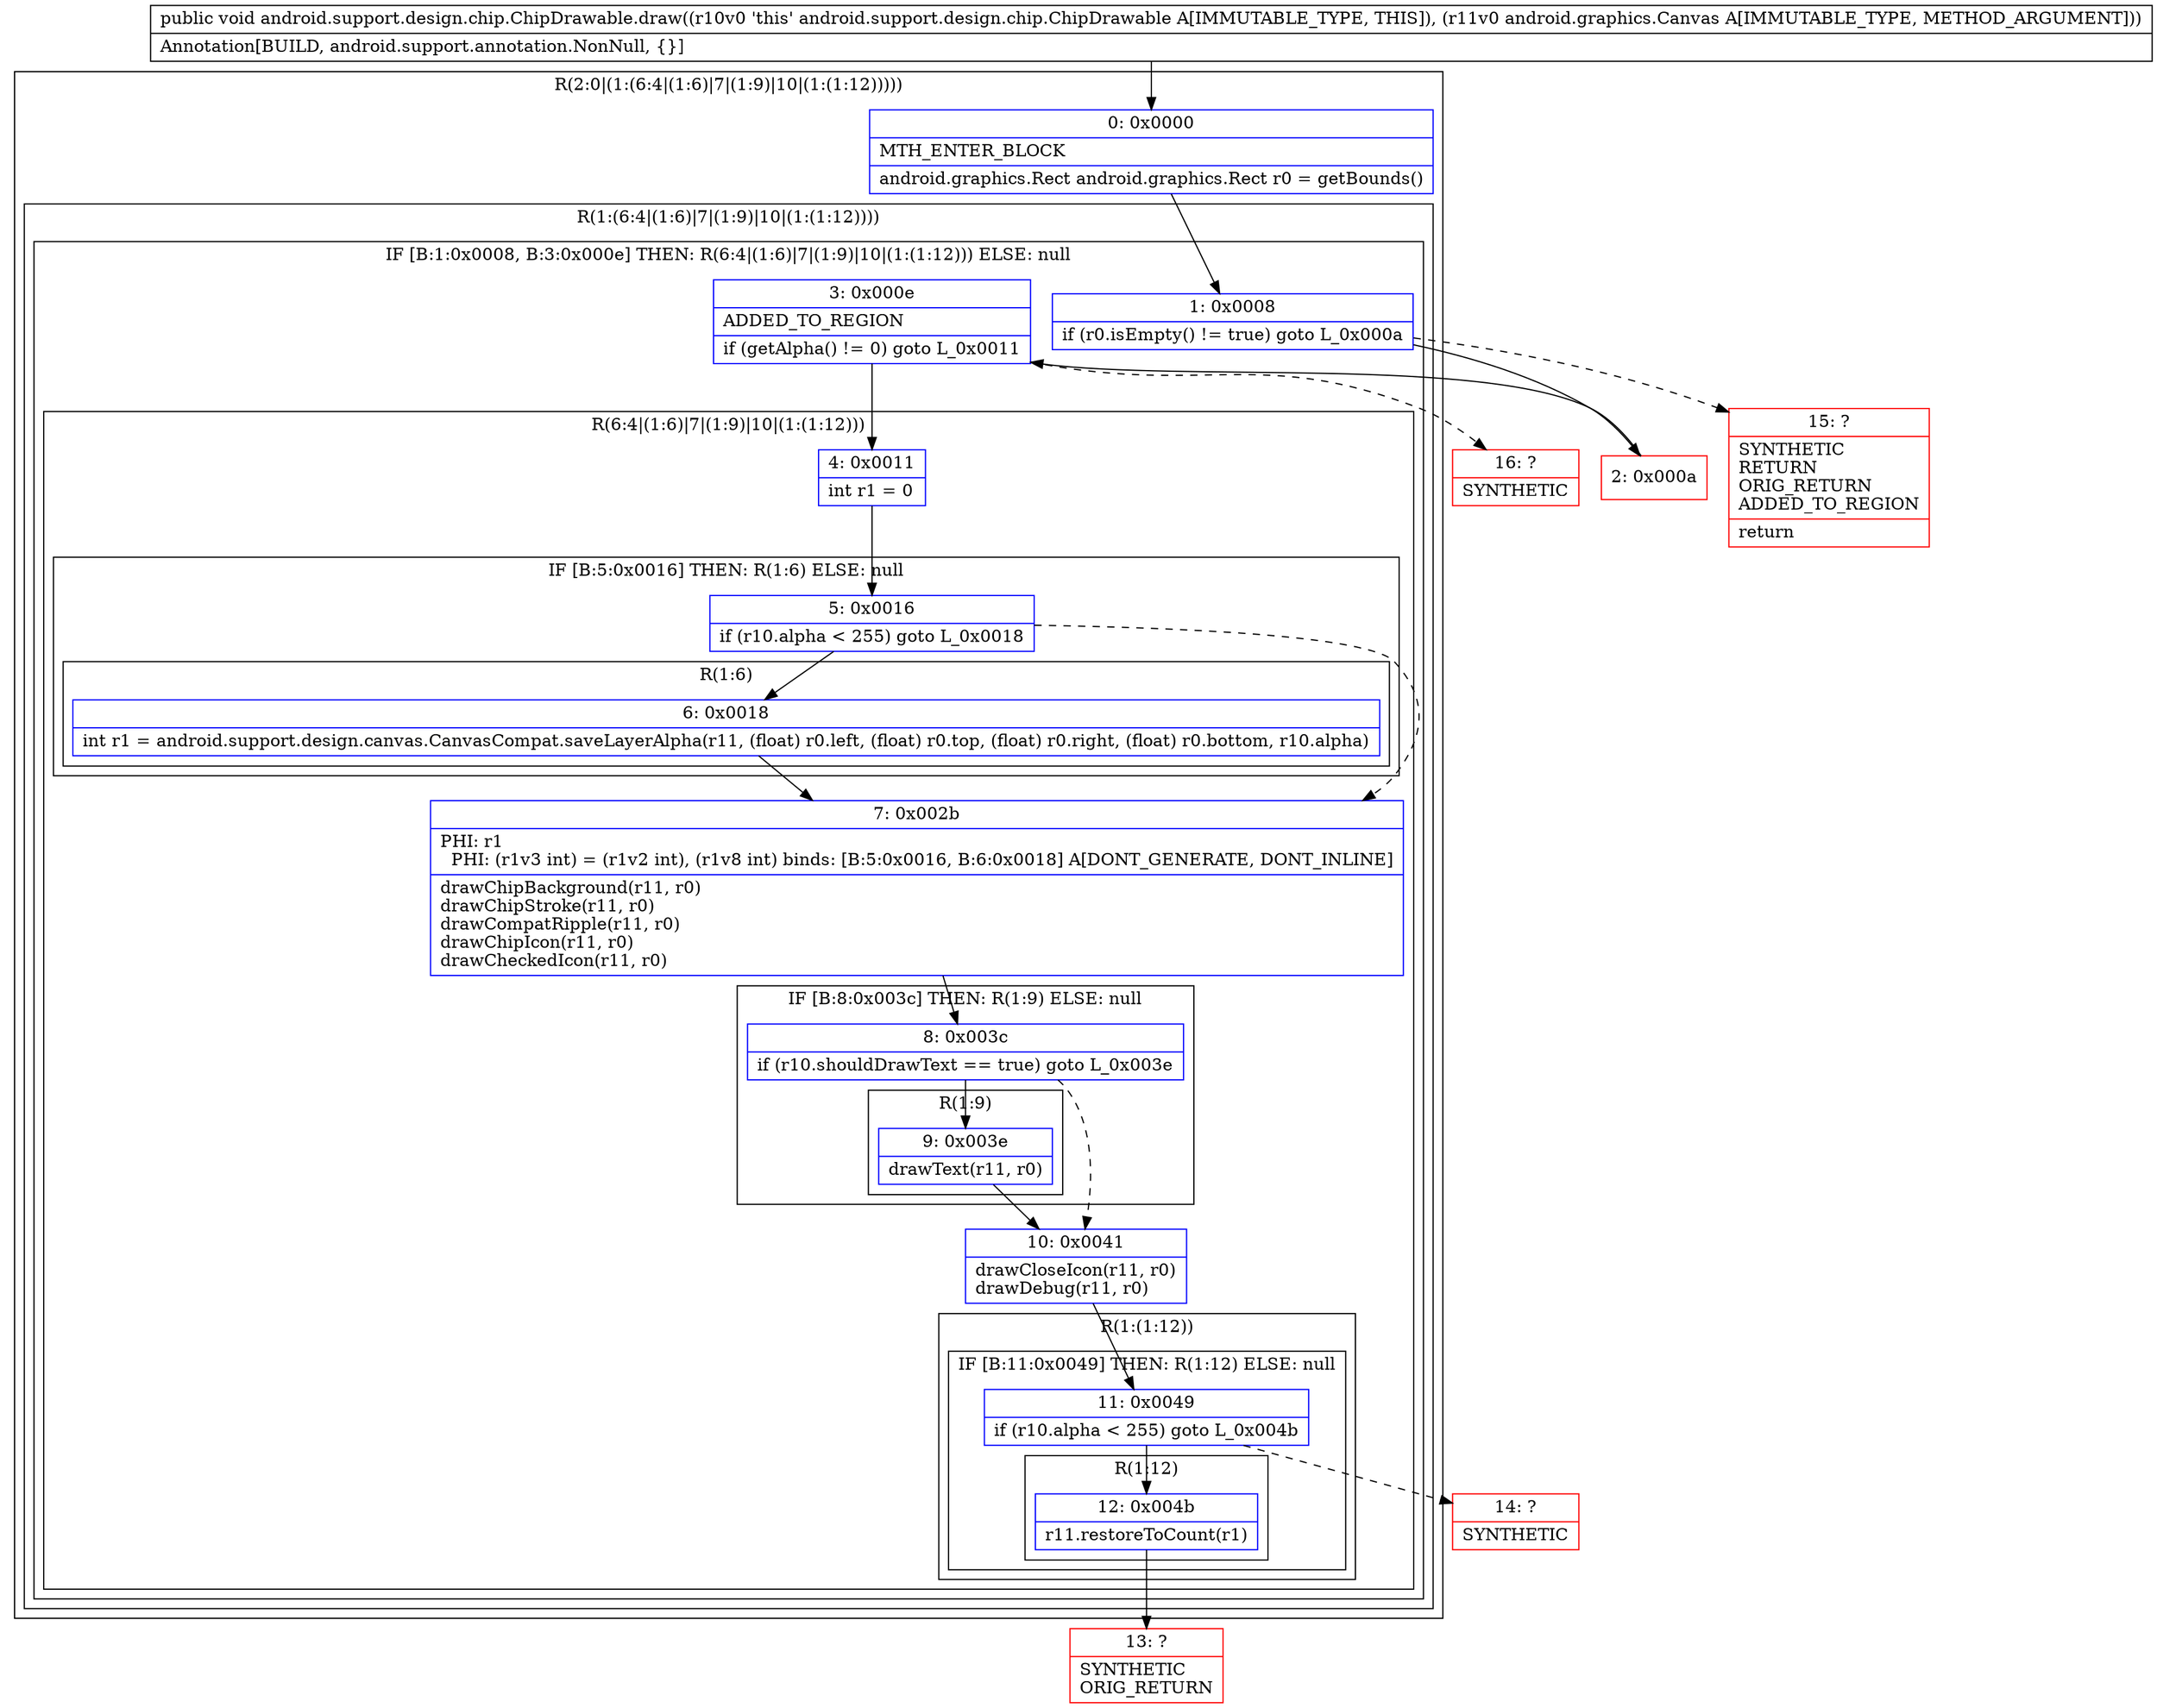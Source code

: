 digraph "CFG forandroid.support.design.chip.ChipDrawable.draw(Landroid\/graphics\/Canvas;)V" {
subgraph cluster_Region_1824870744 {
label = "R(2:0|(1:(6:4|(1:6)|7|(1:9)|10|(1:(1:12)))))";
node [shape=record,color=blue];
Node_0 [shape=record,label="{0\:\ 0x0000|MTH_ENTER_BLOCK\l|android.graphics.Rect android.graphics.Rect r0 = getBounds()\l}"];
subgraph cluster_Region_480029280 {
label = "R(1:(6:4|(1:6)|7|(1:9)|10|(1:(1:12))))";
node [shape=record,color=blue];
subgraph cluster_IfRegion_727339144 {
label = "IF [B:1:0x0008, B:3:0x000e] THEN: R(6:4|(1:6)|7|(1:9)|10|(1:(1:12))) ELSE: null";
node [shape=record,color=blue];
Node_1 [shape=record,label="{1\:\ 0x0008|if (r0.isEmpty() != true) goto L_0x000a\l}"];
Node_3 [shape=record,label="{3\:\ 0x000e|ADDED_TO_REGION\l|if (getAlpha() != 0) goto L_0x0011\l}"];
subgraph cluster_Region_1051481892 {
label = "R(6:4|(1:6)|7|(1:9)|10|(1:(1:12)))";
node [shape=record,color=blue];
Node_4 [shape=record,label="{4\:\ 0x0011|int r1 = 0\l}"];
subgraph cluster_IfRegion_136472324 {
label = "IF [B:5:0x0016] THEN: R(1:6) ELSE: null";
node [shape=record,color=blue];
Node_5 [shape=record,label="{5\:\ 0x0016|if (r10.alpha \< 255) goto L_0x0018\l}"];
subgraph cluster_Region_1084791876 {
label = "R(1:6)";
node [shape=record,color=blue];
Node_6 [shape=record,label="{6\:\ 0x0018|int r1 = android.support.design.canvas.CanvasCompat.saveLayerAlpha(r11, (float) r0.left, (float) r0.top, (float) r0.right, (float) r0.bottom, r10.alpha)\l}"];
}
}
Node_7 [shape=record,label="{7\:\ 0x002b|PHI: r1 \l  PHI: (r1v3 int) = (r1v2 int), (r1v8 int) binds: [B:5:0x0016, B:6:0x0018] A[DONT_GENERATE, DONT_INLINE]\l|drawChipBackground(r11, r0)\ldrawChipStroke(r11, r0)\ldrawCompatRipple(r11, r0)\ldrawChipIcon(r11, r0)\ldrawCheckedIcon(r11, r0)\l}"];
subgraph cluster_IfRegion_1725972031 {
label = "IF [B:8:0x003c] THEN: R(1:9) ELSE: null";
node [shape=record,color=blue];
Node_8 [shape=record,label="{8\:\ 0x003c|if (r10.shouldDrawText == true) goto L_0x003e\l}"];
subgraph cluster_Region_2015731256 {
label = "R(1:9)";
node [shape=record,color=blue];
Node_9 [shape=record,label="{9\:\ 0x003e|drawText(r11, r0)\l}"];
}
}
Node_10 [shape=record,label="{10\:\ 0x0041|drawCloseIcon(r11, r0)\ldrawDebug(r11, r0)\l}"];
subgraph cluster_Region_263947042 {
label = "R(1:(1:12))";
node [shape=record,color=blue];
subgraph cluster_IfRegion_1980622623 {
label = "IF [B:11:0x0049] THEN: R(1:12) ELSE: null";
node [shape=record,color=blue];
Node_11 [shape=record,label="{11\:\ 0x0049|if (r10.alpha \< 255) goto L_0x004b\l}"];
subgraph cluster_Region_25321380 {
label = "R(1:12)";
node [shape=record,color=blue];
Node_12 [shape=record,label="{12\:\ 0x004b|r11.restoreToCount(r1)\l}"];
}
}
}
}
}
}
}
Node_2 [shape=record,color=red,label="{2\:\ 0x000a}"];
Node_13 [shape=record,color=red,label="{13\:\ ?|SYNTHETIC\lORIG_RETURN\l}"];
Node_14 [shape=record,color=red,label="{14\:\ ?|SYNTHETIC\l}"];
Node_15 [shape=record,color=red,label="{15\:\ ?|SYNTHETIC\lRETURN\lORIG_RETURN\lADDED_TO_REGION\l|return\l}"];
Node_16 [shape=record,color=red,label="{16\:\ ?|SYNTHETIC\l}"];
MethodNode[shape=record,label="{public void android.support.design.chip.ChipDrawable.draw((r10v0 'this' android.support.design.chip.ChipDrawable A[IMMUTABLE_TYPE, THIS]), (r11v0 android.graphics.Canvas A[IMMUTABLE_TYPE, METHOD_ARGUMENT]))  | Annotation[BUILD, android.support.annotation.NonNull, \{\}]\l}"];
MethodNode -> Node_0;
Node_0 -> Node_1;
Node_1 -> Node_2;
Node_1 -> Node_15[style=dashed];
Node_3 -> Node_4;
Node_3 -> Node_16[style=dashed];
Node_4 -> Node_5;
Node_5 -> Node_6;
Node_5 -> Node_7[style=dashed];
Node_6 -> Node_7;
Node_7 -> Node_8;
Node_8 -> Node_9;
Node_8 -> Node_10[style=dashed];
Node_9 -> Node_10;
Node_10 -> Node_11;
Node_11 -> Node_12;
Node_11 -> Node_14[style=dashed];
Node_12 -> Node_13;
Node_2 -> Node_3;
}

